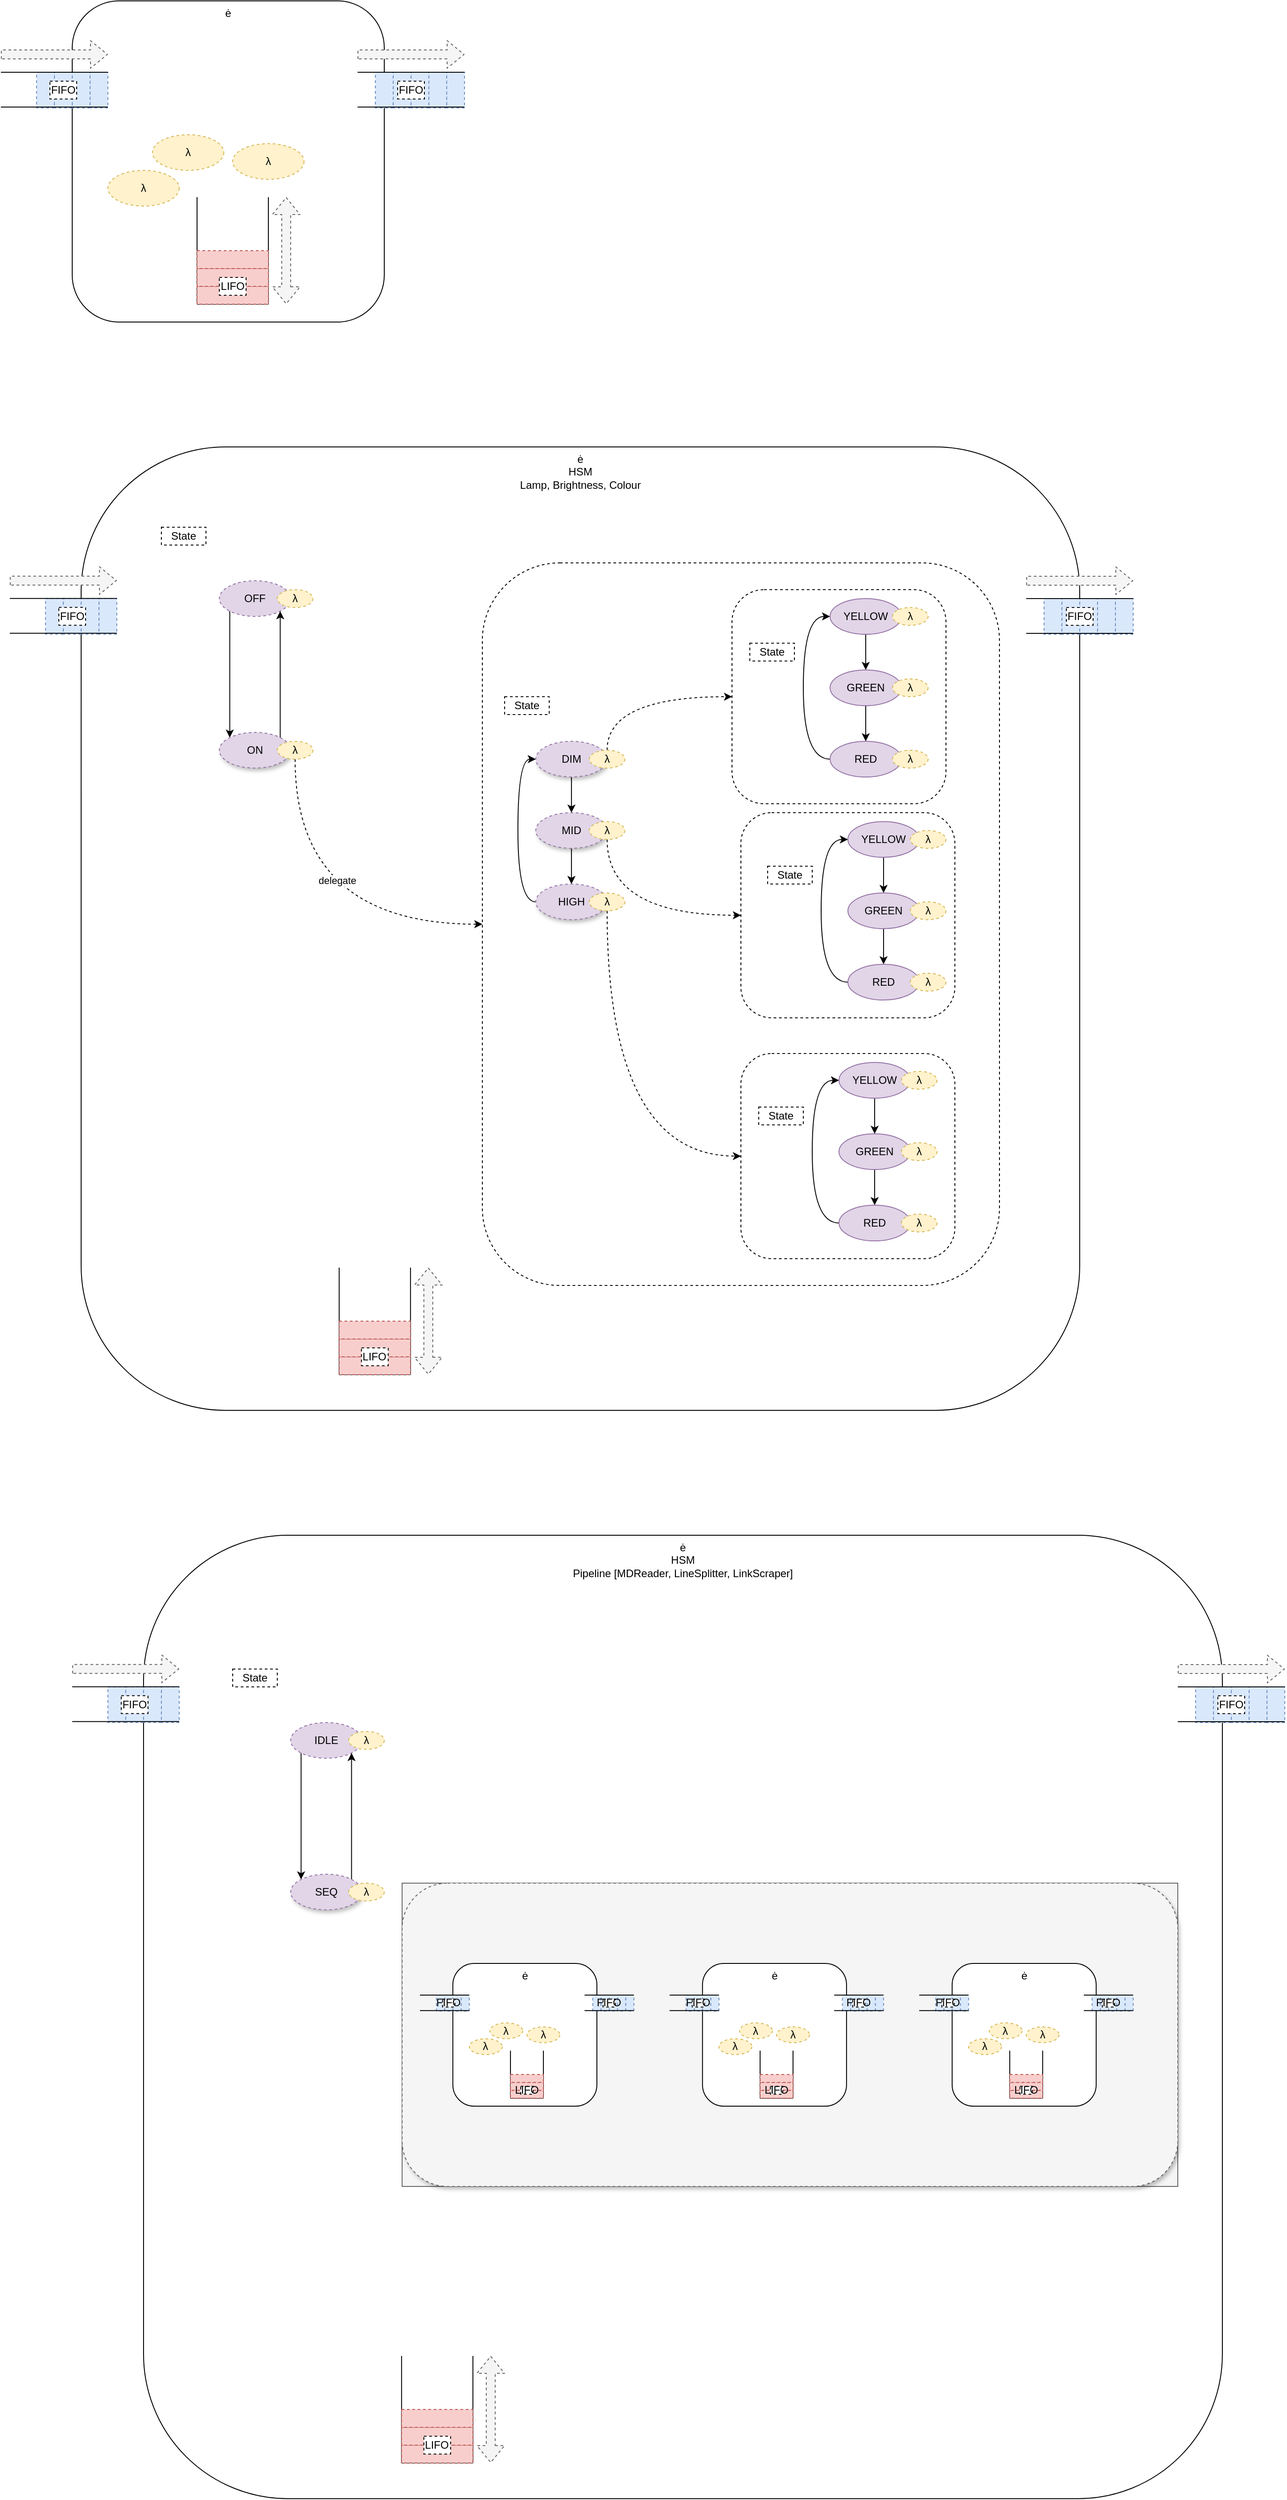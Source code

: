 <mxfile version="14.6.13" type="device"><diagram id="nnSzerOGTYEXM8o2mFA9" name="Page-1"><mxGraphModel dx="1411" dy="913" grid="1" gridSize="10" guides="1" tooltips="1" connect="1" arrows="1" fold="1" page="1" pageScale="1" pageWidth="1100" pageHeight="850" math="0" shadow="0"><root><mxCell id="0"/><mxCell id="1" parent="0"/><mxCell id="AVG4GDtTi03bgwvihhov-47" value="ė&lt;br&gt;HSM&lt;br&gt;Lamp, Brightness, Colour" style="rounded=1;whiteSpace=wrap;html=1;verticalAlign=top;" vertex="1" parent="1"><mxGeometry x="370" y="940" width="1120" height="1080" as="geometry"/></mxCell><mxCell id="AVG4GDtTi03bgwvihhov-80" value="" style="rounded=1;whiteSpace=wrap;html=1;dashed=1;" vertex="1" parent="1"><mxGeometry x="820" y="1070" width="580" height="810" as="geometry"/></mxCell><mxCell id="AVG4GDtTi03bgwvihhov-4" value="ė" style="rounded=1;whiteSpace=wrap;html=1;verticalAlign=top;" vertex="1" parent="1"><mxGeometry x="360" y="440" width="350" height="360" as="geometry"/></mxCell><mxCell id="AVG4GDtTi03bgwvihhov-8" value="" style="endArrow=none;html=1;" edge="1" parent="1"><mxGeometry width="50" height="50" relative="1" as="geometry"><mxPoint x="500" y="780" as="sourcePoint"/><mxPoint x="580" y="780" as="targetPoint"/></mxGeometry></mxCell><mxCell id="AVG4GDtTi03bgwvihhov-9" value="" style="endArrow=none;html=1;" edge="1" parent="1"><mxGeometry width="50" height="50" relative="1" as="geometry"><mxPoint x="500" y="780" as="sourcePoint"/><mxPoint x="500" y="660" as="targetPoint"/></mxGeometry></mxCell><mxCell id="AVG4GDtTi03bgwvihhov-10" value="" style="endArrow=none;html=1;" edge="1" parent="1"><mxGeometry width="50" height="50" relative="1" as="geometry"><mxPoint x="580" y="780" as="sourcePoint"/><mxPoint x="580" y="660" as="targetPoint"/></mxGeometry></mxCell><mxCell id="AVG4GDtTi03bgwvihhov-14" value="" style="shape=flexArrow;endArrow=classic;startArrow=classic;html=1;fillColor=#f5f5f5;strokeColor=#666666;dashed=1;" edge="1" parent="1"><mxGeometry width="100" height="100" relative="1" as="geometry"><mxPoint x="600" y="780" as="sourcePoint"/><mxPoint x="600" y="660" as="targetPoint"/></mxGeometry></mxCell><mxCell id="AVG4GDtTi03bgwvihhov-16" value="" style="shape=flexArrow;endArrow=classic;html=1;fillColor=#f5f5f5;strokeColor=#666666;dashed=1;" edge="1" parent="1"><mxGeometry width="50" height="50" relative="1" as="geometry"><mxPoint x="280" y="500" as="sourcePoint"/><mxPoint x="400" y="500" as="targetPoint"/></mxGeometry></mxCell><mxCell id="AVG4GDtTi03bgwvihhov-17" value="" style="shape=flexArrow;endArrow=classic;html=1;fillColor=#f5f5f5;strokeColor=#666666;dashed=1;" edge="1" parent="1"><mxGeometry width="50" height="50" relative="1" as="geometry"><mxPoint x="680" y="500" as="sourcePoint"/><mxPoint x="800" y="500" as="targetPoint"/></mxGeometry></mxCell><mxCell id="AVG4GDtTi03bgwvihhov-18" value="" style="rounded=0;whiteSpace=wrap;html=1;fillColor=#f8cecc;strokeColor=#b85450;dashed=1;" vertex="1" parent="1"><mxGeometry x="500" y="760" width="80" height="20" as="geometry"/></mxCell><mxCell id="AVG4GDtTi03bgwvihhov-19" value="" style="rounded=0;whiteSpace=wrap;html=1;fillColor=#f8cecc;strokeColor=#b85450;dashed=1;" vertex="1" parent="1"><mxGeometry x="500" y="740" width="80" height="20" as="geometry"/></mxCell><mxCell id="AVG4GDtTi03bgwvihhov-20" value="" style="rounded=0;whiteSpace=wrap;html=1;fillColor=#f8cecc;strokeColor=#b85450;dashed=1;" vertex="1" parent="1"><mxGeometry x="500" y="720" width="80" height="20" as="geometry"/></mxCell><mxCell id="AVG4GDtTi03bgwvihhov-23" value="" style="rounded=0;whiteSpace=wrap;html=1;dashed=1;fillColor=#dae8fc;strokeColor=#6c8ebf;" vertex="1" parent="1"><mxGeometry x="380" y="520" width="20" height="40" as="geometry"/></mxCell><mxCell id="AVG4GDtTi03bgwvihhov-24" value="" style="rounded=0;whiteSpace=wrap;html=1;dashed=1;fillColor=#dae8fc;strokeColor=#6c8ebf;" vertex="1" parent="1"><mxGeometry x="360" y="520" width="20" height="40" as="geometry"/></mxCell><mxCell id="AVG4GDtTi03bgwvihhov-25" value="" style="rounded=0;whiteSpace=wrap;html=1;dashed=1;fillColor=#dae8fc;strokeColor=#6c8ebf;" vertex="1" parent="1"><mxGeometry x="340" y="520" width="20" height="40" as="geometry"/></mxCell><mxCell id="AVG4GDtTi03bgwvihhov-26" value="" style="rounded=0;whiteSpace=wrap;html=1;dashed=1;fillColor=#dae8fc;strokeColor=#6c8ebf;" vertex="1" parent="1"><mxGeometry x="320" y="520" width="20" height="40" as="geometry"/></mxCell><mxCell id="AVG4GDtTi03bgwvihhov-27" value="" style="rounded=0;whiteSpace=wrap;html=1;dashed=1;fillColor=#dae8fc;strokeColor=#6c8ebf;" vertex="1" parent="1"><mxGeometry x="780" y="520" width="20" height="40" as="geometry"/></mxCell><mxCell id="AVG4GDtTi03bgwvihhov-28" value="" style="rounded=0;whiteSpace=wrap;html=1;dashed=1;fillColor=#dae8fc;strokeColor=#6c8ebf;" vertex="1" parent="1"><mxGeometry x="760" y="520" width="20" height="40" as="geometry"/></mxCell><mxCell id="AVG4GDtTi03bgwvihhov-29" value="" style="rounded=0;whiteSpace=wrap;html=1;dashed=1;fillColor=#dae8fc;strokeColor=#6c8ebf;" vertex="1" parent="1"><mxGeometry x="740" y="520" width="20" height="40" as="geometry"/></mxCell><mxCell id="AVG4GDtTi03bgwvihhov-30" value="" style="rounded=0;whiteSpace=wrap;html=1;dashed=1;fillColor=#dae8fc;strokeColor=#6c8ebf;" vertex="1" parent="1"><mxGeometry x="720" y="520" width="20" height="40" as="geometry"/></mxCell><mxCell id="AVG4GDtTi03bgwvihhov-31" value="" style="rounded=0;whiteSpace=wrap;html=1;dashed=1;fillColor=#dae8fc;strokeColor=#6c8ebf;" vertex="1" parent="1"><mxGeometry x="700" y="520" width="20" height="40" as="geometry"/></mxCell><mxCell id="AVG4GDtTi03bgwvihhov-22" value="FIFO" style="rounded=0;whiteSpace=wrap;html=1;dashed=1;" vertex="1" parent="1"><mxGeometry x="335" y="530" width="30" height="20" as="geometry"/></mxCell><mxCell id="AVG4GDtTi03bgwvihhov-32" value="FIFO" style="rounded=0;whiteSpace=wrap;html=1;dashed=1;" vertex="1" parent="1"><mxGeometry x="725" y="530" width="30" height="20" as="geometry"/></mxCell><mxCell id="AVG4GDtTi03bgwvihhov-34" value="LIFO" style="rounded=0;whiteSpace=wrap;html=1;dashed=1;" vertex="1" parent="1"><mxGeometry x="525" y="750" width="30" height="20" as="geometry"/></mxCell><mxCell id="AVG4GDtTi03bgwvihhov-35" value="λ" style="ellipse;whiteSpace=wrap;html=1;dashed=1;fillColor=#fff2cc;strokeColor=#d6b656;" vertex="1" parent="1"><mxGeometry x="540" y="600" width="80" height="40" as="geometry"/></mxCell><mxCell id="AVG4GDtTi03bgwvihhov-36" value="λ" style="ellipse;whiteSpace=wrap;html=1;dashed=1;fillColor=#fff2cc;strokeColor=#d6b656;" vertex="1" parent="1"><mxGeometry x="450" y="590" width="80" height="40" as="geometry"/></mxCell><mxCell id="AVG4GDtTi03bgwvihhov-37" value="λ" style="ellipse;whiteSpace=wrap;html=1;dashed=1;fillColor=#fff2cc;strokeColor=#d6b656;" vertex="1" parent="1"><mxGeometry x="400" y="630" width="80" height="40" as="geometry"/></mxCell><mxCell id="AVG4GDtTi03bgwvihhov-38" value="" style="endArrow=none;html=1;" edge="1" parent="1"><mxGeometry width="50" height="50" relative="1" as="geometry"><mxPoint x="280" y="559" as="sourcePoint"/><mxPoint x="400" y="559" as="targetPoint"/></mxGeometry></mxCell><mxCell id="AVG4GDtTi03bgwvihhov-39" value="" style="endArrow=none;html=1;" edge="1" parent="1"><mxGeometry width="50" height="50" relative="1" as="geometry"><mxPoint x="280" y="520" as="sourcePoint"/><mxPoint x="400" y="520" as="targetPoint"/></mxGeometry></mxCell><mxCell id="AVG4GDtTi03bgwvihhov-45" value="" style="endArrow=none;html=1;" edge="1" parent="1"><mxGeometry width="50" height="50" relative="1" as="geometry"><mxPoint x="680" y="559" as="sourcePoint"/><mxPoint x="800" y="559" as="targetPoint"/></mxGeometry></mxCell><mxCell id="AVG4GDtTi03bgwvihhov-46" value="" style="endArrow=none;html=1;" edge="1" parent="1"><mxGeometry width="50" height="50" relative="1" as="geometry"><mxPoint x="680" y="520" as="sourcePoint"/><mxPoint x="800" y="520" as="targetPoint"/></mxGeometry></mxCell><mxCell id="AVG4GDtTi03bgwvihhov-48" value="" style="endArrow=none;html=1;" edge="1" parent="1"><mxGeometry width="50" height="50" relative="1" as="geometry"><mxPoint x="659.41" y="1980" as="sourcePoint"/><mxPoint x="739.41" y="1980" as="targetPoint"/></mxGeometry></mxCell><mxCell id="AVG4GDtTi03bgwvihhov-49" value="" style="endArrow=none;html=1;" edge="1" parent="1"><mxGeometry width="50" height="50" relative="1" as="geometry"><mxPoint x="659.41" y="1980" as="sourcePoint"/><mxPoint x="659.41" y="1860" as="targetPoint"/></mxGeometry></mxCell><mxCell id="AVG4GDtTi03bgwvihhov-50" value="" style="endArrow=none;html=1;" edge="1" parent="1"><mxGeometry width="50" height="50" relative="1" as="geometry"><mxPoint x="739.41" y="1980" as="sourcePoint"/><mxPoint x="739.41" y="1860" as="targetPoint"/></mxGeometry></mxCell><mxCell id="AVG4GDtTi03bgwvihhov-51" value="" style="shape=flexArrow;endArrow=classic;startArrow=classic;html=1;fillColor=#f5f5f5;strokeColor=#666666;dashed=1;" edge="1" parent="1"><mxGeometry width="100" height="100" relative="1" as="geometry"><mxPoint x="759.41" y="1980" as="sourcePoint"/><mxPoint x="759.41" y="1860" as="targetPoint"/></mxGeometry></mxCell><mxCell id="AVG4GDtTi03bgwvihhov-52" value="" style="shape=flexArrow;endArrow=classic;html=1;fillColor=#f5f5f5;strokeColor=#666666;dashed=1;" edge="1" parent="1"><mxGeometry width="50" height="50" relative="1" as="geometry"><mxPoint x="290" y="1089.82" as="sourcePoint"/><mxPoint x="410" y="1089.82" as="targetPoint"/></mxGeometry></mxCell><mxCell id="AVG4GDtTi03bgwvihhov-53" value="" style="shape=flexArrow;endArrow=classic;html=1;fillColor=#f5f5f5;strokeColor=#666666;dashed=1;" edge="1" parent="1"><mxGeometry width="50" height="50" relative="1" as="geometry"><mxPoint x="1430" y="1090" as="sourcePoint"/><mxPoint x="1550" y="1090" as="targetPoint"/></mxGeometry></mxCell><mxCell id="AVG4GDtTi03bgwvihhov-54" value="" style="rounded=0;whiteSpace=wrap;html=1;fillColor=#f8cecc;strokeColor=#b85450;dashed=1;" vertex="1" parent="1"><mxGeometry x="659.41" y="1960" width="80" height="20" as="geometry"/></mxCell><mxCell id="AVG4GDtTi03bgwvihhov-55" value="" style="rounded=0;whiteSpace=wrap;html=1;fillColor=#f8cecc;strokeColor=#b85450;dashed=1;" vertex="1" parent="1"><mxGeometry x="659.41" y="1940" width="80" height="20" as="geometry"/></mxCell><mxCell id="AVG4GDtTi03bgwvihhov-56" value="" style="rounded=0;whiteSpace=wrap;html=1;fillColor=#f8cecc;strokeColor=#b85450;dashed=1;" vertex="1" parent="1"><mxGeometry x="659.41" y="1920" width="80" height="20" as="geometry"/></mxCell><mxCell id="AVG4GDtTi03bgwvihhov-57" value="" style="rounded=0;whiteSpace=wrap;html=1;dashed=1;fillColor=#dae8fc;strokeColor=#6c8ebf;" vertex="1" parent="1"><mxGeometry x="390" y="1109.82" width="20" height="40" as="geometry"/></mxCell><mxCell id="AVG4GDtTi03bgwvihhov-58" value="" style="rounded=0;whiteSpace=wrap;html=1;dashed=1;fillColor=#dae8fc;strokeColor=#6c8ebf;" vertex="1" parent="1"><mxGeometry x="370" y="1109.82" width="20" height="40" as="geometry"/></mxCell><mxCell id="AVG4GDtTi03bgwvihhov-59" value="" style="rounded=0;whiteSpace=wrap;html=1;dashed=1;fillColor=#dae8fc;strokeColor=#6c8ebf;" vertex="1" parent="1"><mxGeometry x="350" y="1109.82" width="20" height="40" as="geometry"/></mxCell><mxCell id="AVG4GDtTi03bgwvihhov-60" value="" style="rounded=0;whiteSpace=wrap;html=1;dashed=1;fillColor=#dae8fc;strokeColor=#6c8ebf;" vertex="1" parent="1"><mxGeometry x="330" y="1109.82" width="20" height="40" as="geometry"/></mxCell><mxCell id="AVG4GDtTi03bgwvihhov-61" value="" style="rounded=0;whiteSpace=wrap;html=1;dashed=1;fillColor=#dae8fc;strokeColor=#6c8ebf;" vertex="1" parent="1"><mxGeometry x="1530" y="1110" width="20" height="40" as="geometry"/></mxCell><mxCell id="AVG4GDtTi03bgwvihhov-62" value="" style="rounded=0;whiteSpace=wrap;html=1;dashed=1;fillColor=#dae8fc;strokeColor=#6c8ebf;" vertex="1" parent="1"><mxGeometry x="1510" y="1110" width="20" height="40" as="geometry"/></mxCell><mxCell id="AVG4GDtTi03bgwvihhov-63" value="" style="rounded=0;whiteSpace=wrap;html=1;dashed=1;fillColor=#dae8fc;strokeColor=#6c8ebf;" vertex="1" parent="1"><mxGeometry x="1490" y="1110" width="20" height="40" as="geometry"/></mxCell><mxCell id="AVG4GDtTi03bgwvihhov-64" value="" style="rounded=0;whiteSpace=wrap;html=1;dashed=1;fillColor=#dae8fc;strokeColor=#6c8ebf;" vertex="1" parent="1"><mxGeometry x="1470" y="1110" width="20" height="40" as="geometry"/></mxCell><mxCell id="AVG4GDtTi03bgwvihhov-65" value="" style="rounded=0;whiteSpace=wrap;html=1;dashed=1;fillColor=#dae8fc;strokeColor=#6c8ebf;" vertex="1" parent="1"><mxGeometry x="1450" y="1110" width="20" height="40" as="geometry"/></mxCell><mxCell id="AVG4GDtTi03bgwvihhov-66" value="FIFO" style="rounded=0;whiteSpace=wrap;html=1;dashed=1;" vertex="1" parent="1"><mxGeometry x="345" y="1119.82" width="30" height="20" as="geometry"/></mxCell><mxCell id="AVG4GDtTi03bgwvihhov-67" value="FIFO" style="rounded=0;whiteSpace=wrap;html=1;dashed=1;" vertex="1" parent="1"><mxGeometry x="1475" y="1120" width="30" height="20" as="geometry"/></mxCell><mxCell id="AVG4GDtTi03bgwvihhov-68" value="LIFO" style="rounded=0;whiteSpace=wrap;html=1;dashed=1;" vertex="1" parent="1"><mxGeometry x="684.41" y="1950" width="30" height="20" as="geometry"/></mxCell><mxCell id="AVG4GDtTi03bgwvihhov-128" style="edgeStyle=orthogonalEdgeStyle;curved=1;orthogonalLoop=1;jettySize=auto;html=1;exitX=0;exitY=1;exitDx=0;exitDy=0;entryX=0;entryY=0;entryDx=0;entryDy=0;" edge="1" parent="1" source="AVG4GDtTi03bgwvihhov-70" target="AVG4GDtTi03bgwvihhov-125"><mxGeometry relative="1" as="geometry"/></mxCell><mxCell id="AVG4GDtTi03bgwvihhov-70" value="OFF" style="ellipse;whiteSpace=wrap;html=1;dashed=1;fillColor=#e1d5e7;strokeColor=#9673a6;" vertex="1" parent="1"><mxGeometry x="525" y="1090" width="80" height="40" as="geometry"/></mxCell><mxCell id="AVG4GDtTi03bgwvihhov-72" value="" style="endArrow=none;html=1;" edge="1" parent="1"><mxGeometry width="50" height="50" relative="1" as="geometry"><mxPoint x="290" y="1148.82" as="sourcePoint"/><mxPoint x="410" y="1148.82" as="targetPoint"/></mxGeometry></mxCell><mxCell id="AVG4GDtTi03bgwvihhov-73" value="" style="endArrow=none;html=1;" edge="1" parent="1"><mxGeometry width="50" height="50" relative="1" as="geometry"><mxPoint x="290" y="1109.82" as="sourcePoint"/><mxPoint x="410" y="1109.82" as="targetPoint"/></mxGeometry></mxCell><mxCell id="AVG4GDtTi03bgwvihhov-74" value="" style="endArrow=none;html=1;" edge="1" parent="1"><mxGeometry width="50" height="50" relative="1" as="geometry"><mxPoint x="1430" y="1149" as="sourcePoint"/><mxPoint x="1550" y="1149" as="targetPoint"/></mxGeometry></mxCell><mxCell id="AVG4GDtTi03bgwvihhov-75" value="" style="endArrow=none;html=1;" edge="1" parent="1"><mxGeometry width="50" height="50" relative="1" as="geometry"><mxPoint x="1430" y="1110" as="sourcePoint"/><mxPoint x="1550" y="1110" as="targetPoint"/></mxGeometry></mxCell><mxCell id="AVG4GDtTi03bgwvihhov-119" style="edgeStyle=orthogonalEdgeStyle;curved=1;orthogonalLoop=1;jettySize=auto;html=1;exitX=0.5;exitY=1;exitDx=0;exitDy=0;entryX=0.5;entryY=0;entryDx=0;entryDy=0;" edge="1" parent="1" source="AVG4GDtTi03bgwvihhov-76" target="AVG4GDtTi03bgwvihhov-77"><mxGeometry relative="1" as="geometry"/></mxCell><mxCell id="AVG4GDtTi03bgwvihhov-76" value="DIM" style="ellipse;whiteSpace=wrap;html=1;dashed=1;fillColor=#e1d5e7;strokeColor=#9673a6;shadow=1;" vertex="1" parent="1"><mxGeometry x="879.94" y="1270" width="80" height="40" as="geometry"/></mxCell><mxCell id="AVG4GDtTi03bgwvihhov-120" style="edgeStyle=orthogonalEdgeStyle;curved=1;orthogonalLoop=1;jettySize=auto;html=1;exitX=0.5;exitY=1;exitDx=0;exitDy=0;entryX=0.5;entryY=0;entryDx=0;entryDy=0;" edge="1" parent="1" source="AVG4GDtTi03bgwvihhov-77" target="AVG4GDtTi03bgwvihhov-78"><mxGeometry relative="1" as="geometry"/></mxCell><mxCell id="AVG4GDtTi03bgwvihhov-77" value="MID" style="ellipse;whiteSpace=wrap;html=1;dashed=1;fillColor=#e1d5e7;strokeColor=#9673a6;shadow=1;" vertex="1" parent="1"><mxGeometry x="879.94" y="1350" width="80" height="40" as="geometry"/></mxCell><mxCell id="AVG4GDtTi03bgwvihhov-121" style="edgeStyle=orthogonalEdgeStyle;curved=1;orthogonalLoop=1;jettySize=auto;html=1;exitX=0;exitY=0.5;exitDx=0;exitDy=0;entryX=0;entryY=0.5;entryDx=0;entryDy=0;" edge="1" parent="1" source="AVG4GDtTi03bgwvihhov-78" target="AVG4GDtTi03bgwvihhov-76"><mxGeometry relative="1" as="geometry"/></mxCell><mxCell id="AVG4GDtTi03bgwvihhov-78" value="HIGH" style="ellipse;whiteSpace=wrap;html=1;dashed=1;fillColor=#e1d5e7;strokeColor=#9673a6;shadow=1;" vertex="1" parent="1"><mxGeometry x="879.94" y="1430" width="80" height="40" as="geometry"/></mxCell><mxCell id="AVG4GDtTi03bgwvihhov-81" value="" style="rounded=1;whiteSpace=wrap;html=1;dashed=1;" vertex="1" parent="1"><mxGeometry x="1100" y="1100" width="240" height="240" as="geometry"/></mxCell><mxCell id="AVG4GDtTi03bgwvihhov-93" style="edgeStyle=orthogonalEdgeStyle;rounded=0;orthogonalLoop=1;jettySize=auto;html=1;exitX=0.5;exitY=1;exitDx=0;exitDy=0;" edge="1" parent="1" source="AVG4GDtTi03bgwvihhov-82" target="AVG4GDtTi03bgwvihhov-83"><mxGeometry relative="1" as="geometry"/></mxCell><mxCell id="AVG4GDtTi03bgwvihhov-82" value="YELLOW" style="ellipse;whiteSpace=wrap;html=1;fillColor=#e1d5e7;strokeColor=#9673a6;" vertex="1" parent="1"><mxGeometry x="1210" y="1110" width="80" height="40" as="geometry"/></mxCell><mxCell id="AVG4GDtTi03bgwvihhov-94" style="edgeStyle=orthogonalEdgeStyle;rounded=0;orthogonalLoop=1;jettySize=auto;html=1;exitX=0.5;exitY=1;exitDx=0;exitDy=0;entryX=0.5;entryY=0;entryDx=0;entryDy=0;" edge="1" parent="1" source="AVG4GDtTi03bgwvihhov-83" target="AVG4GDtTi03bgwvihhov-84"><mxGeometry relative="1" as="geometry"/></mxCell><mxCell id="AVG4GDtTi03bgwvihhov-83" value="GREEN" style="ellipse;whiteSpace=wrap;html=1;fillColor=#e1d5e7;strokeColor=#9673a6;" vertex="1" parent="1"><mxGeometry x="1210" y="1190" width="80" height="40" as="geometry"/></mxCell><mxCell id="AVG4GDtTi03bgwvihhov-95" style="edgeStyle=orthogonalEdgeStyle;orthogonalLoop=1;jettySize=auto;html=1;exitX=0;exitY=0.5;exitDx=0;exitDy=0;entryX=0;entryY=0.5;entryDx=0;entryDy=0;curved=1;" edge="1" parent="1" source="AVG4GDtTi03bgwvihhov-84" target="AVG4GDtTi03bgwvihhov-82"><mxGeometry relative="1" as="geometry"><Array as="points"><mxPoint x="1180" y="1290"/><mxPoint x="1180" y="1130"/></Array></mxGeometry></mxCell><mxCell id="AVG4GDtTi03bgwvihhov-84" value="RED" style="ellipse;whiteSpace=wrap;html=1;fillColor=#e1d5e7;strokeColor=#9673a6;" vertex="1" parent="1"><mxGeometry x="1210" y="1270" width="80" height="40" as="geometry"/></mxCell><mxCell id="AVG4GDtTi03bgwvihhov-85" value="λ" style="ellipse;whiteSpace=wrap;html=1;dashed=1;fillColor=#fff2cc;strokeColor=#d6b656;" vertex="1" parent="1"><mxGeometry x="1280" y="1120" width="40" height="20" as="geometry"/></mxCell><mxCell id="AVG4GDtTi03bgwvihhov-86" value="λ" style="ellipse;whiteSpace=wrap;html=1;dashed=1;fillColor=#fff2cc;strokeColor=#d6b656;" vertex="1" parent="1"><mxGeometry x="1280" y="1200" width="40" height="20" as="geometry"/></mxCell><mxCell id="AVG4GDtTi03bgwvihhov-87" value="λ" style="ellipse;whiteSpace=wrap;html=1;dashed=1;fillColor=#fff2cc;strokeColor=#d6b656;" vertex="1" parent="1"><mxGeometry x="1280" y="1280" width="40" height="20" as="geometry"/></mxCell><mxCell id="AVG4GDtTi03bgwvihhov-164" style="edgeStyle=orthogonalEdgeStyle;curved=1;orthogonalLoop=1;jettySize=auto;html=1;exitX=0.5;exitY=0;exitDx=0;exitDy=0;entryX=0;entryY=0.5;entryDx=0;entryDy=0;dashed=1;" edge="1" parent="1" source="AVG4GDtTi03bgwvihhov-88" target="AVG4GDtTi03bgwvihhov-81"><mxGeometry relative="1" as="geometry"/></mxCell><mxCell id="AVG4GDtTi03bgwvihhov-88" value="λ" style="ellipse;whiteSpace=wrap;html=1;dashed=1;fillColor=#fff2cc;strokeColor=#d6b656;" vertex="1" parent="1"><mxGeometry x="939.94" y="1280" width="40" height="20" as="geometry"/></mxCell><mxCell id="AVG4GDtTi03bgwvihhov-165" style="edgeStyle=orthogonalEdgeStyle;curved=1;orthogonalLoop=1;jettySize=auto;html=1;exitX=0.5;exitY=1;exitDx=0;exitDy=0;entryX=0;entryY=0.5;entryDx=0;entryDy=0;dashed=1;" edge="1" parent="1" source="AVG4GDtTi03bgwvihhov-89" target="AVG4GDtTi03bgwvihhov-96"><mxGeometry relative="1" as="geometry"/></mxCell><mxCell id="AVG4GDtTi03bgwvihhov-89" value="λ" style="ellipse;whiteSpace=wrap;html=1;dashed=1;fillColor=#fff2cc;strokeColor=#d6b656;" vertex="1" parent="1"><mxGeometry x="939.94" y="1360" width="40" height="20" as="geometry"/></mxCell><mxCell id="AVG4GDtTi03bgwvihhov-166" style="edgeStyle=orthogonalEdgeStyle;curved=1;orthogonalLoop=1;jettySize=auto;html=1;exitX=0.5;exitY=1;exitDx=0;exitDy=0;entryX=0;entryY=0.5;entryDx=0;entryDy=0;dashed=1;" edge="1" parent="1" source="AVG4GDtTi03bgwvihhov-90" target="AVG4GDtTi03bgwvihhov-107"><mxGeometry relative="1" as="geometry"/></mxCell><mxCell id="AVG4GDtTi03bgwvihhov-90" value="λ" style="ellipse;whiteSpace=wrap;html=1;dashed=1;fillColor=#fff2cc;strokeColor=#d6b656;" vertex="1" parent="1"><mxGeometry x="939.94" y="1440" width="40" height="20" as="geometry"/></mxCell><mxCell id="AVG4GDtTi03bgwvihhov-69" value="λ" style="ellipse;whiteSpace=wrap;html=1;dashed=1;fillColor=#fff2cc;strokeColor=#d6b656;" vertex="1" parent="1"><mxGeometry x="590" y="1100" width="40" height="20" as="geometry"/></mxCell><mxCell id="AVG4GDtTi03bgwvihhov-91" value="State" style="rounded=0;whiteSpace=wrap;html=1;dashed=1;" vertex="1" parent="1"><mxGeometry x="845" y="1220" width="50" height="20" as="geometry"/></mxCell><mxCell id="AVG4GDtTi03bgwvihhov-96" value="" style="rounded=1;whiteSpace=wrap;html=1;dashed=1;" vertex="1" parent="1"><mxGeometry x="1110" y="1350" width="240" height="230" as="geometry"/></mxCell><mxCell id="AVG4GDtTi03bgwvihhov-97" style="edgeStyle=orthogonalEdgeStyle;rounded=0;orthogonalLoop=1;jettySize=auto;html=1;exitX=0.5;exitY=1;exitDx=0;exitDy=0;" edge="1" parent="1" source="AVG4GDtTi03bgwvihhov-98" target="AVG4GDtTi03bgwvihhov-100"><mxGeometry relative="1" as="geometry"/></mxCell><mxCell id="AVG4GDtTi03bgwvihhov-98" value="YELLOW" style="ellipse;whiteSpace=wrap;html=1;fillColor=#e1d5e7;strokeColor=#9673a6;" vertex="1" parent="1"><mxGeometry x="1230" y="1360" width="80" height="40" as="geometry"/></mxCell><mxCell id="AVG4GDtTi03bgwvihhov-99" style="edgeStyle=orthogonalEdgeStyle;rounded=0;orthogonalLoop=1;jettySize=auto;html=1;exitX=0.5;exitY=1;exitDx=0;exitDy=0;entryX=0.5;entryY=0;entryDx=0;entryDy=0;" edge="1" parent="1" source="AVG4GDtTi03bgwvihhov-100" target="AVG4GDtTi03bgwvihhov-102"><mxGeometry relative="1" as="geometry"/></mxCell><mxCell id="AVG4GDtTi03bgwvihhov-100" value="GREEN" style="ellipse;whiteSpace=wrap;html=1;fillColor=#e1d5e7;strokeColor=#9673a6;" vertex="1" parent="1"><mxGeometry x="1230" y="1440" width="80" height="40" as="geometry"/></mxCell><mxCell id="AVG4GDtTi03bgwvihhov-101" style="edgeStyle=orthogonalEdgeStyle;orthogonalLoop=1;jettySize=auto;html=1;exitX=0;exitY=0.5;exitDx=0;exitDy=0;entryX=0;entryY=0.5;entryDx=0;entryDy=0;curved=1;" edge="1" parent="1" source="AVG4GDtTi03bgwvihhov-102" target="AVG4GDtTi03bgwvihhov-98"><mxGeometry relative="1" as="geometry"><Array as="points"><mxPoint x="1200" y="1540"/><mxPoint x="1200" y="1380"/></Array></mxGeometry></mxCell><mxCell id="AVG4GDtTi03bgwvihhov-102" value="RED" style="ellipse;whiteSpace=wrap;html=1;fillColor=#e1d5e7;strokeColor=#9673a6;" vertex="1" parent="1"><mxGeometry x="1230" y="1520" width="80" height="40" as="geometry"/></mxCell><mxCell id="AVG4GDtTi03bgwvihhov-103" value="λ" style="ellipse;whiteSpace=wrap;html=1;dashed=1;fillColor=#fff2cc;strokeColor=#d6b656;" vertex="1" parent="1"><mxGeometry x="1300" y="1370" width="40" height="20" as="geometry"/></mxCell><mxCell id="AVG4GDtTi03bgwvihhov-104" value="λ" style="ellipse;whiteSpace=wrap;html=1;dashed=1;fillColor=#fff2cc;strokeColor=#d6b656;" vertex="1" parent="1"><mxGeometry x="1300" y="1450" width="40" height="20" as="geometry"/></mxCell><mxCell id="AVG4GDtTi03bgwvihhov-105" value="λ" style="ellipse;whiteSpace=wrap;html=1;dashed=1;fillColor=#fff2cc;strokeColor=#d6b656;" vertex="1" parent="1"><mxGeometry x="1300" y="1530" width="40" height="20" as="geometry"/></mxCell><mxCell id="AVG4GDtTi03bgwvihhov-106" value="State" style="rounded=0;whiteSpace=wrap;html=1;dashed=1;" vertex="1" parent="1"><mxGeometry x="1140" y="1410" width="50" height="20" as="geometry"/></mxCell><mxCell id="AVG4GDtTi03bgwvihhov-107" value="" style="rounded=1;whiteSpace=wrap;html=1;dashed=1;" vertex="1" parent="1"><mxGeometry x="1110" y="1620" width="240" height="230" as="geometry"/></mxCell><mxCell id="AVG4GDtTi03bgwvihhov-108" style="edgeStyle=orthogonalEdgeStyle;rounded=0;orthogonalLoop=1;jettySize=auto;html=1;exitX=0.5;exitY=1;exitDx=0;exitDy=0;" edge="1" parent="1" source="AVG4GDtTi03bgwvihhov-109" target="AVG4GDtTi03bgwvihhov-111"><mxGeometry relative="1" as="geometry"/></mxCell><mxCell id="AVG4GDtTi03bgwvihhov-109" value="YELLOW" style="ellipse;whiteSpace=wrap;html=1;fillColor=#e1d5e7;strokeColor=#9673a6;" vertex="1" parent="1"><mxGeometry x="1220" y="1630" width="80" height="40" as="geometry"/></mxCell><mxCell id="AVG4GDtTi03bgwvihhov-110" style="edgeStyle=orthogonalEdgeStyle;rounded=0;orthogonalLoop=1;jettySize=auto;html=1;exitX=0.5;exitY=1;exitDx=0;exitDy=0;entryX=0.5;entryY=0;entryDx=0;entryDy=0;" edge="1" parent="1" source="AVG4GDtTi03bgwvihhov-111" target="AVG4GDtTi03bgwvihhov-113"><mxGeometry relative="1" as="geometry"/></mxCell><mxCell id="AVG4GDtTi03bgwvihhov-111" value="GREEN" style="ellipse;whiteSpace=wrap;html=1;fillColor=#e1d5e7;strokeColor=#9673a6;" vertex="1" parent="1"><mxGeometry x="1220" y="1710" width="80" height="40" as="geometry"/></mxCell><mxCell id="AVG4GDtTi03bgwvihhov-112" style="edgeStyle=orthogonalEdgeStyle;orthogonalLoop=1;jettySize=auto;html=1;exitX=0;exitY=0.5;exitDx=0;exitDy=0;entryX=0;entryY=0.5;entryDx=0;entryDy=0;curved=1;" edge="1" parent="1" source="AVG4GDtTi03bgwvihhov-113" target="AVG4GDtTi03bgwvihhov-109"><mxGeometry relative="1" as="geometry"><Array as="points"><mxPoint x="1190" y="1810"/><mxPoint x="1190" y="1650"/></Array></mxGeometry></mxCell><mxCell id="AVG4GDtTi03bgwvihhov-113" value="RED" style="ellipse;whiteSpace=wrap;html=1;fillColor=#e1d5e7;strokeColor=#9673a6;" vertex="1" parent="1"><mxGeometry x="1220" y="1790" width="80" height="40" as="geometry"/></mxCell><mxCell id="AVG4GDtTi03bgwvihhov-114" value="λ" style="ellipse;whiteSpace=wrap;html=1;dashed=1;fillColor=#fff2cc;strokeColor=#d6b656;" vertex="1" parent="1"><mxGeometry x="1290" y="1640" width="40" height="20" as="geometry"/></mxCell><mxCell id="AVG4GDtTi03bgwvihhov-115" value="λ" style="ellipse;whiteSpace=wrap;html=1;dashed=1;fillColor=#fff2cc;strokeColor=#d6b656;" vertex="1" parent="1"><mxGeometry x="1290" y="1720" width="40" height="20" as="geometry"/></mxCell><mxCell id="AVG4GDtTi03bgwvihhov-116" value="λ" style="ellipse;whiteSpace=wrap;html=1;dashed=1;fillColor=#fff2cc;strokeColor=#d6b656;" vertex="1" parent="1"><mxGeometry x="1290" y="1800" width="40" height="20" as="geometry"/></mxCell><mxCell id="AVG4GDtTi03bgwvihhov-117" value="State" style="rounded=0;whiteSpace=wrap;html=1;dashed=1;" vertex="1" parent="1"><mxGeometry x="1130" y="1680" width="50" height="20" as="geometry"/></mxCell><mxCell id="AVG4GDtTi03bgwvihhov-123" value="State" style="rounded=0;whiteSpace=wrap;html=1;dashed=1;" vertex="1" parent="1"><mxGeometry x="460" y="1030" width="50" height="20" as="geometry"/></mxCell><mxCell id="AVG4GDtTi03bgwvihhov-129" style="edgeStyle=orthogonalEdgeStyle;curved=1;orthogonalLoop=1;jettySize=auto;html=1;exitX=1;exitY=0;exitDx=0;exitDy=0;entryX=1;entryY=1;entryDx=0;entryDy=0;" edge="1" parent="1" source="AVG4GDtTi03bgwvihhov-125" target="AVG4GDtTi03bgwvihhov-70"><mxGeometry relative="1" as="geometry"/></mxCell><mxCell id="AVG4GDtTi03bgwvihhov-125" value="ON" style="ellipse;whiteSpace=wrap;html=1;dashed=1;fillColor=#e1d5e7;strokeColor=#9673a6;shadow=1;" vertex="1" parent="1"><mxGeometry x="525" y="1260" width="80" height="40" as="geometry"/></mxCell><mxCell id="AVG4GDtTi03bgwvihhov-162" style="edgeStyle=orthogonalEdgeStyle;curved=1;orthogonalLoop=1;jettySize=auto;html=1;exitX=0.5;exitY=1;exitDx=0;exitDy=0;dashed=1;" edge="1" parent="1" source="AVG4GDtTi03bgwvihhov-126" target="AVG4GDtTi03bgwvihhov-80"><mxGeometry relative="1" as="geometry"/></mxCell><mxCell id="AVG4GDtTi03bgwvihhov-163" value="delegate" style="edgeLabel;html=1;align=center;verticalAlign=middle;resizable=0;points=[];" vertex="1" connectable="0" parent="AVG4GDtTi03bgwvihhov-162"><mxGeometry x="-0.318" y="47" relative="1" as="geometry"><mxPoint y="1" as="offset"/></mxGeometry></mxCell><mxCell id="AVG4GDtTi03bgwvihhov-126" value="λ" style="ellipse;whiteSpace=wrap;html=1;dashed=1;fillColor=#fff2cc;strokeColor=#d6b656;" vertex="1" parent="1"><mxGeometry x="590" y="1270" width="40" height="20" as="geometry"/></mxCell><mxCell id="AVG4GDtTi03bgwvihhov-175" value="State" style="rounded=0;whiteSpace=wrap;html=1;dashed=1;" vertex="1" parent="1"><mxGeometry x="1120" y="1160" width="50" height="20" as="geometry"/></mxCell><mxCell id="AVG4GDtTi03bgwvihhov-176" value="ė&lt;br&gt;HSM&lt;br&gt;Pipeline [MDReader, LineSplitter, LinkScraper]" style="rounded=1;whiteSpace=wrap;html=1;verticalAlign=top;" vertex="1" parent="1"><mxGeometry x="440" y="2160" width="1210" height="1080" as="geometry"/></mxCell><mxCell id="AVG4GDtTi03bgwvihhov-178" value="" style="endArrow=none;html=1;" edge="1" parent="1"><mxGeometry width="50" height="50" relative="1" as="geometry"><mxPoint x="729.41" y="3200" as="sourcePoint"/><mxPoint x="809.41" y="3200" as="targetPoint"/></mxGeometry></mxCell><mxCell id="AVG4GDtTi03bgwvihhov-179" value="" style="endArrow=none;html=1;" edge="1" parent="1"><mxGeometry width="50" height="50" relative="1" as="geometry"><mxPoint x="729.41" y="3200" as="sourcePoint"/><mxPoint x="729.41" y="3080" as="targetPoint"/></mxGeometry></mxCell><mxCell id="AVG4GDtTi03bgwvihhov-180" value="" style="endArrow=none;html=1;" edge="1" parent="1"><mxGeometry width="50" height="50" relative="1" as="geometry"><mxPoint x="809.41" y="3200" as="sourcePoint"/><mxPoint x="809.41" y="3080" as="targetPoint"/></mxGeometry></mxCell><mxCell id="AVG4GDtTi03bgwvihhov-181" value="" style="shape=flexArrow;endArrow=classic;startArrow=classic;html=1;fillColor=#f5f5f5;strokeColor=#666666;dashed=1;" edge="1" parent="1"><mxGeometry width="100" height="100" relative="1" as="geometry"><mxPoint x="829.41" y="3200" as="sourcePoint"/><mxPoint x="829.41" y="3080" as="targetPoint"/></mxGeometry></mxCell><mxCell id="AVG4GDtTi03bgwvihhov-182" value="" style="shape=flexArrow;endArrow=classic;html=1;fillColor=#f5f5f5;strokeColor=#666666;dashed=1;" edge="1" parent="1"><mxGeometry width="50" height="50" relative="1" as="geometry"><mxPoint x="360" y="2309.82" as="sourcePoint"/><mxPoint x="480" y="2309.82" as="targetPoint"/></mxGeometry></mxCell><mxCell id="AVG4GDtTi03bgwvihhov-184" value="" style="rounded=0;whiteSpace=wrap;html=1;fillColor=#f8cecc;strokeColor=#b85450;dashed=1;" vertex="1" parent="1"><mxGeometry x="729.41" y="3180" width="80" height="20" as="geometry"/></mxCell><mxCell id="AVG4GDtTi03bgwvihhov-185" value="" style="rounded=0;whiteSpace=wrap;html=1;fillColor=#f8cecc;strokeColor=#b85450;dashed=1;" vertex="1" parent="1"><mxGeometry x="729.41" y="3160" width="80" height="20" as="geometry"/></mxCell><mxCell id="AVG4GDtTi03bgwvihhov-186" value="" style="rounded=0;whiteSpace=wrap;html=1;fillColor=#f8cecc;strokeColor=#b85450;dashed=1;" vertex="1" parent="1"><mxGeometry x="729.41" y="3140" width="80" height="20" as="geometry"/></mxCell><mxCell id="AVG4GDtTi03bgwvihhov-187" value="" style="rounded=0;whiteSpace=wrap;html=1;dashed=1;fillColor=#dae8fc;strokeColor=#6c8ebf;" vertex="1" parent="1"><mxGeometry x="460" y="2329.82" width="20" height="40" as="geometry"/></mxCell><mxCell id="AVG4GDtTi03bgwvihhov-188" value="" style="rounded=0;whiteSpace=wrap;html=1;dashed=1;fillColor=#dae8fc;strokeColor=#6c8ebf;" vertex="1" parent="1"><mxGeometry x="440" y="2329.82" width="20" height="40" as="geometry"/></mxCell><mxCell id="AVG4GDtTi03bgwvihhov-189" value="" style="rounded=0;whiteSpace=wrap;html=1;dashed=1;fillColor=#dae8fc;strokeColor=#6c8ebf;" vertex="1" parent="1"><mxGeometry x="420" y="2329.82" width="20" height="40" as="geometry"/></mxCell><mxCell id="AVG4GDtTi03bgwvihhov-190" value="" style="rounded=0;whiteSpace=wrap;html=1;dashed=1;fillColor=#dae8fc;strokeColor=#6c8ebf;" vertex="1" parent="1"><mxGeometry x="400" y="2329.82" width="20" height="40" as="geometry"/></mxCell><mxCell id="AVG4GDtTi03bgwvihhov-196" value="FIFO" style="rounded=0;whiteSpace=wrap;html=1;dashed=1;" vertex="1" parent="1"><mxGeometry x="415" y="2339.82" width="30" height="20" as="geometry"/></mxCell><mxCell id="AVG4GDtTi03bgwvihhov-198" value="LIFO" style="rounded=0;whiteSpace=wrap;html=1;dashed=1;" vertex="1" parent="1"><mxGeometry x="754.41" y="3170" width="30" height="20" as="geometry"/></mxCell><mxCell id="AVG4GDtTi03bgwvihhov-201" value="" style="endArrow=none;html=1;" edge="1" parent="1"><mxGeometry width="50" height="50" relative="1" as="geometry"><mxPoint x="360" y="2368.82" as="sourcePoint"/><mxPoint x="480" y="2368.82" as="targetPoint"/></mxGeometry></mxCell><mxCell id="AVG4GDtTi03bgwvihhov-202" value="" style="endArrow=none;html=1;" edge="1" parent="1"><mxGeometry width="50" height="50" relative="1" as="geometry"><mxPoint x="360" y="2329.82" as="sourcePoint"/><mxPoint x="480" y="2329.82" as="targetPoint"/></mxGeometry></mxCell><mxCell id="AVG4GDtTi03bgwvihhov-266" style="edgeStyle=orthogonalEdgeStyle;curved=1;orthogonalLoop=1;jettySize=auto;html=1;exitX=0;exitY=1;exitDx=0;exitDy=0;entryX=0;entryY=0;entryDx=0;entryDy=0;" edge="1" parent="1" source="AVG4GDtTi03bgwvihhov-267" target="AVG4GDtTi03bgwvihhov-271"><mxGeometry relative="1" as="geometry"/></mxCell><mxCell id="AVG4GDtTi03bgwvihhov-267" value="IDLE" style="ellipse;whiteSpace=wrap;html=1;dashed=1;fillColor=#e1d5e7;strokeColor=#9673a6;" vertex="1" parent="1"><mxGeometry x="605" y="2370" width="80" height="40" as="geometry"/></mxCell><mxCell id="AVG4GDtTi03bgwvihhov-268" value="λ" style="ellipse;whiteSpace=wrap;html=1;dashed=1;fillColor=#fff2cc;strokeColor=#d6b656;" vertex="1" parent="1"><mxGeometry x="670" y="2380" width="40" height="20" as="geometry"/></mxCell><mxCell id="AVG4GDtTi03bgwvihhov-269" value="State" style="rounded=0;whiteSpace=wrap;html=1;dashed=1;" vertex="1" parent="1"><mxGeometry x="540" y="2310" width="50" height="20" as="geometry"/></mxCell><mxCell id="AVG4GDtTi03bgwvihhov-270" style="edgeStyle=orthogonalEdgeStyle;curved=1;orthogonalLoop=1;jettySize=auto;html=1;exitX=1;exitY=0;exitDx=0;exitDy=0;entryX=1;entryY=1;entryDx=0;entryDy=0;" edge="1" parent="1" source="AVG4GDtTi03bgwvihhov-271" target="AVG4GDtTi03bgwvihhov-267"><mxGeometry relative="1" as="geometry"/></mxCell><mxCell id="AVG4GDtTi03bgwvihhov-271" value="SEQ" style="ellipse;whiteSpace=wrap;html=1;dashed=1;fillColor=#e1d5e7;strokeColor=#9673a6;shadow=1;" vertex="1" parent="1"><mxGeometry x="605" y="2540" width="80" height="40" as="geometry"/></mxCell><mxCell id="AVG4GDtTi03bgwvihhov-273" value="λ" style="ellipse;whiteSpace=wrap;html=1;dashed=1;fillColor=#fff2cc;strokeColor=#d6b656;" vertex="1" parent="1"><mxGeometry x="670" y="2550" width="40" height="20" as="geometry"/></mxCell><mxCell id="AVG4GDtTi03bgwvihhov-359" value="" style="group;fillColor=#f5f5f5;strokeColor=#666666;fontColor=#333333;" vertex="1" connectable="0" parent="1"><mxGeometry x="730" y="2550" width="870" height="340" as="geometry"/></mxCell><mxCell id="AVG4GDtTi03bgwvihhov-358" value="" style="rounded=1;whiteSpace=wrap;html=1;shadow=1;dashed=1;fillColor=#f5f5f5;strokeColor=#666666;fontColor=#333333;" vertex="1" parent="AVG4GDtTi03bgwvihhov-359"><mxGeometry width="870" height="340" as="geometry"/></mxCell><mxCell id="AVG4GDtTi03bgwvihhov-303" value="" style="group" vertex="1" connectable="0" parent="AVG4GDtTi03bgwvihhov-359"><mxGeometry x="20" y="90" width="240" height="160" as="geometry"/></mxCell><mxCell id="AVG4GDtTi03bgwvihhov-274" value="ė" style="rounded=1;whiteSpace=wrap;html=1;verticalAlign=top;" vertex="1" parent="AVG4GDtTi03bgwvihhov-303"><mxGeometry x="36.923" width="161.538" height="160" as="geometry"/></mxCell><mxCell id="AVG4GDtTi03bgwvihhov-275" value="" style="endArrow=none;html=1;" edge="1" parent="AVG4GDtTi03bgwvihhov-303"><mxGeometry width="50" height="50" relative="1" as="geometry"><mxPoint x="101.538" y="151.111" as="sourcePoint"/><mxPoint x="138.462" y="151.111" as="targetPoint"/></mxGeometry></mxCell><mxCell id="AVG4GDtTi03bgwvihhov-276" value="" style="endArrow=none;html=1;" edge="1" parent="AVG4GDtTi03bgwvihhov-303"><mxGeometry width="50" height="50" relative="1" as="geometry"><mxPoint x="101.538" y="151.111" as="sourcePoint"/><mxPoint x="101.538" y="97.778" as="targetPoint"/></mxGeometry></mxCell><mxCell id="AVG4GDtTi03bgwvihhov-277" value="" style="endArrow=none;html=1;" edge="1" parent="AVG4GDtTi03bgwvihhov-303"><mxGeometry width="50" height="50" relative="1" as="geometry"><mxPoint x="138.462" y="151.111" as="sourcePoint"/><mxPoint x="138.462" y="97.778" as="targetPoint"/></mxGeometry></mxCell><mxCell id="AVG4GDtTi03bgwvihhov-281" value="" style="rounded=0;whiteSpace=wrap;html=1;fillColor=#f8cecc;strokeColor=#b85450;dashed=1;" vertex="1" parent="AVG4GDtTi03bgwvihhov-303"><mxGeometry x="101.538" y="142.222" width="36.923" height="8.889" as="geometry"/></mxCell><mxCell id="AVG4GDtTi03bgwvihhov-282" value="" style="rounded=0;whiteSpace=wrap;html=1;fillColor=#f8cecc;strokeColor=#b85450;dashed=1;" vertex="1" parent="AVG4GDtTi03bgwvihhov-303"><mxGeometry x="101.538" y="133.333" width="36.923" height="8.889" as="geometry"/></mxCell><mxCell id="AVG4GDtTi03bgwvihhov-283" value="" style="rounded=0;whiteSpace=wrap;html=1;fillColor=#f8cecc;strokeColor=#b85450;dashed=1;" vertex="1" parent="AVG4GDtTi03bgwvihhov-303"><mxGeometry x="101.538" y="124.444" width="36.923" height="8.889" as="geometry"/></mxCell><mxCell id="AVG4GDtTi03bgwvihhov-284" value="" style="rounded=0;whiteSpace=wrap;html=1;dashed=1;fillColor=#dae8fc;strokeColor=#6c8ebf;" vertex="1" parent="AVG4GDtTi03bgwvihhov-303"><mxGeometry x="46.154" y="35.556" width="9.231" height="17.778" as="geometry"/></mxCell><mxCell id="AVG4GDtTi03bgwvihhov-285" value="" style="rounded=0;whiteSpace=wrap;html=1;dashed=1;fillColor=#dae8fc;strokeColor=#6c8ebf;" vertex="1" parent="AVG4GDtTi03bgwvihhov-303"><mxGeometry x="36.923" y="35.556" width="9.231" height="17.778" as="geometry"/></mxCell><mxCell id="AVG4GDtTi03bgwvihhov-286" value="" style="rounded=0;whiteSpace=wrap;html=1;dashed=1;fillColor=#dae8fc;strokeColor=#6c8ebf;" vertex="1" parent="AVG4GDtTi03bgwvihhov-303"><mxGeometry x="27.692" y="35.556" width="9.231" height="17.778" as="geometry"/></mxCell><mxCell id="AVG4GDtTi03bgwvihhov-287" value="" style="rounded=0;whiteSpace=wrap;html=1;dashed=1;fillColor=#dae8fc;strokeColor=#6c8ebf;" vertex="1" parent="AVG4GDtTi03bgwvihhov-303"><mxGeometry x="18.462" y="35.556" width="9.231" height="17.778" as="geometry"/></mxCell><mxCell id="AVG4GDtTi03bgwvihhov-288" value="" style="rounded=0;whiteSpace=wrap;html=1;dashed=1;fillColor=#dae8fc;strokeColor=#6c8ebf;" vertex="1" parent="AVG4GDtTi03bgwvihhov-303"><mxGeometry x="230.769" y="35.556" width="9.231" height="17.778" as="geometry"/></mxCell><mxCell id="AVG4GDtTi03bgwvihhov-289" value="" style="rounded=0;whiteSpace=wrap;html=1;dashed=1;fillColor=#dae8fc;strokeColor=#6c8ebf;" vertex="1" parent="AVG4GDtTi03bgwvihhov-303"><mxGeometry x="221.538" y="35.556" width="9.231" height="17.778" as="geometry"/></mxCell><mxCell id="AVG4GDtTi03bgwvihhov-290" value="" style="rounded=0;whiteSpace=wrap;html=1;dashed=1;fillColor=#dae8fc;strokeColor=#6c8ebf;" vertex="1" parent="AVG4GDtTi03bgwvihhov-303"><mxGeometry x="212.308" y="35.556" width="9.231" height="17.778" as="geometry"/></mxCell><mxCell id="AVG4GDtTi03bgwvihhov-291" value="" style="rounded=0;whiteSpace=wrap;html=1;dashed=1;fillColor=#dae8fc;strokeColor=#6c8ebf;" vertex="1" parent="AVG4GDtTi03bgwvihhov-303"><mxGeometry x="203.077" y="35.556" width="9.231" height="17.778" as="geometry"/></mxCell><mxCell id="AVG4GDtTi03bgwvihhov-292" value="" style="rounded=0;whiteSpace=wrap;html=1;dashed=1;fillColor=#dae8fc;strokeColor=#6c8ebf;" vertex="1" parent="AVG4GDtTi03bgwvihhov-303"><mxGeometry x="193.846" y="35.556" width="9.231" height="17.778" as="geometry"/></mxCell><mxCell id="AVG4GDtTi03bgwvihhov-293" value="FIFO" style="rounded=0;whiteSpace=wrap;html=1;dashed=1;" vertex="1" parent="AVG4GDtTi03bgwvihhov-303"><mxGeometry x="25.385" y="40" width="13.846" height="8.889" as="geometry"/></mxCell><mxCell id="AVG4GDtTi03bgwvihhov-294" value="FIFO" style="rounded=0;whiteSpace=wrap;html=1;dashed=1;" vertex="1" parent="AVG4GDtTi03bgwvihhov-303"><mxGeometry x="205.385" y="40" width="13.846" height="8.889" as="geometry"/></mxCell><mxCell id="AVG4GDtTi03bgwvihhov-295" value="LIFO" style="rounded=0;whiteSpace=wrap;html=1;dashed=1;" vertex="1" parent="AVG4GDtTi03bgwvihhov-303"><mxGeometry x="113.077" y="137.778" width="13.846" height="8.889" as="geometry"/></mxCell><mxCell id="AVG4GDtTi03bgwvihhov-296" value="λ" style="ellipse;whiteSpace=wrap;html=1;dashed=1;fillColor=#fff2cc;strokeColor=#d6b656;" vertex="1" parent="AVG4GDtTi03bgwvihhov-303"><mxGeometry x="120" y="71.111" width="36.923" height="17.778" as="geometry"/></mxCell><mxCell id="AVG4GDtTi03bgwvihhov-297" value="λ" style="ellipse;whiteSpace=wrap;html=1;dashed=1;fillColor=#fff2cc;strokeColor=#d6b656;" vertex="1" parent="AVG4GDtTi03bgwvihhov-303"><mxGeometry x="78.462" y="66.667" width="36.923" height="17.778" as="geometry"/></mxCell><mxCell id="AVG4GDtTi03bgwvihhov-298" value="λ" style="ellipse;whiteSpace=wrap;html=1;dashed=1;fillColor=#fff2cc;strokeColor=#d6b656;" vertex="1" parent="AVG4GDtTi03bgwvihhov-303"><mxGeometry x="55.385" y="84.444" width="36.923" height="17.778" as="geometry"/></mxCell><mxCell id="AVG4GDtTi03bgwvihhov-299" value="" style="endArrow=none;html=1;" edge="1" parent="AVG4GDtTi03bgwvihhov-303"><mxGeometry width="50" height="50" relative="1" as="geometry"><mxPoint y="52.889" as="sourcePoint"/><mxPoint x="55.385" y="52.889" as="targetPoint"/></mxGeometry></mxCell><mxCell id="AVG4GDtTi03bgwvihhov-300" value="" style="endArrow=none;html=1;" edge="1" parent="AVG4GDtTi03bgwvihhov-303"><mxGeometry width="50" height="50" relative="1" as="geometry"><mxPoint y="35.556" as="sourcePoint"/><mxPoint x="55.385" y="35.556" as="targetPoint"/></mxGeometry></mxCell><mxCell id="AVG4GDtTi03bgwvihhov-301" value="" style="endArrow=none;html=1;" edge="1" parent="AVG4GDtTi03bgwvihhov-303"><mxGeometry width="50" height="50" relative="1" as="geometry"><mxPoint x="184.615" y="52.889" as="sourcePoint"/><mxPoint x="240" y="52.889" as="targetPoint"/></mxGeometry></mxCell><mxCell id="AVG4GDtTi03bgwvihhov-302" value="" style="endArrow=none;html=1;" edge="1" parent="AVG4GDtTi03bgwvihhov-303"><mxGeometry width="50" height="50" relative="1" as="geometry"><mxPoint x="184.615" y="35.556" as="sourcePoint"/><mxPoint x="240" y="35.556" as="targetPoint"/></mxGeometry></mxCell><mxCell id="AVG4GDtTi03bgwvihhov-304" value="" style="group" vertex="1" connectable="0" parent="AVG4GDtTi03bgwvihhov-359"><mxGeometry x="300" y="90" width="240" height="160" as="geometry"/></mxCell><mxCell id="AVG4GDtTi03bgwvihhov-305" value="ė" style="rounded=1;whiteSpace=wrap;html=1;verticalAlign=top;" vertex="1" parent="AVG4GDtTi03bgwvihhov-304"><mxGeometry x="36.923" width="161.538" height="160" as="geometry"/></mxCell><mxCell id="AVG4GDtTi03bgwvihhov-306" value="" style="endArrow=none;html=1;" edge="1" parent="AVG4GDtTi03bgwvihhov-304"><mxGeometry width="50" height="50" relative="1" as="geometry"><mxPoint x="101.538" y="151.111" as="sourcePoint"/><mxPoint x="138.462" y="151.111" as="targetPoint"/></mxGeometry></mxCell><mxCell id="AVG4GDtTi03bgwvihhov-307" value="" style="endArrow=none;html=1;" edge="1" parent="AVG4GDtTi03bgwvihhov-304"><mxGeometry width="50" height="50" relative="1" as="geometry"><mxPoint x="101.538" y="151.111" as="sourcePoint"/><mxPoint x="101.538" y="97.778" as="targetPoint"/></mxGeometry></mxCell><mxCell id="AVG4GDtTi03bgwvihhov-308" value="" style="endArrow=none;html=1;" edge="1" parent="AVG4GDtTi03bgwvihhov-304"><mxGeometry width="50" height="50" relative="1" as="geometry"><mxPoint x="138.462" y="151.111" as="sourcePoint"/><mxPoint x="138.462" y="97.778" as="targetPoint"/></mxGeometry></mxCell><mxCell id="AVG4GDtTi03bgwvihhov-309" value="" style="rounded=0;whiteSpace=wrap;html=1;fillColor=#f8cecc;strokeColor=#b85450;dashed=1;" vertex="1" parent="AVG4GDtTi03bgwvihhov-304"><mxGeometry x="101.538" y="142.222" width="36.923" height="8.889" as="geometry"/></mxCell><mxCell id="AVG4GDtTi03bgwvihhov-310" value="" style="rounded=0;whiteSpace=wrap;html=1;fillColor=#f8cecc;strokeColor=#b85450;dashed=1;" vertex="1" parent="AVG4GDtTi03bgwvihhov-304"><mxGeometry x="101.538" y="133.333" width="36.923" height="8.889" as="geometry"/></mxCell><mxCell id="AVG4GDtTi03bgwvihhov-311" value="" style="rounded=0;whiteSpace=wrap;html=1;fillColor=#f8cecc;strokeColor=#b85450;dashed=1;" vertex="1" parent="AVG4GDtTi03bgwvihhov-304"><mxGeometry x="101.538" y="124.444" width="36.923" height="8.889" as="geometry"/></mxCell><mxCell id="AVG4GDtTi03bgwvihhov-312" value="" style="rounded=0;whiteSpace=wrap;html=1;dashed=1;fillColor=#dae8fc;strokeColor=#6c8ebf;" vertex="1" parent="AVG4GDtTi03bgwvihhov-304"><mxGeometry x="46.154" y="35.556" width="9.231" height="17.778" as="geometry"/></mxCell><mxCell id="AVG4GDtTi03bgwvihhov-313" value="" style="rounded=0;whiteSpace=wrap;html=1;dashed=1;fillColor=#dae8fc;strokeColor=#6c8ebf;" vertex="1" parent="AVG4GDtTi03bgwvihhov-304"><mxGeometry x="36.923" y="35.556" width="9.231" height="17.778" as="geometry"/></mxCell><mxCell id="AVG4GDtTi03bgwvihhov-314" value="" style="rounded=0;whiteSpace=wrap;html=1;dashed=1;fillColor=#dae8fc;strokeColor=#6c8ebf;" vertex="1" parent="AVG4GDtTi03bgwvihhov-304"><mxGeometry x="27.692" y="35.556" width="9.231" height="17.778" as="geometry"/></mxCell><mxCell id="AVG4GDtTi03bgwvihhov-315" value="" style="rounded=0;whiteSpace=wrap;html=1;dashed=1;fillColor=#dae8fc;strokeColor=#6c8ebf;" vertex="1" parent="AVG4GDtTi03bgwvihhov-304"><mxGeometry x="18.462" y="35.556" width="9.231" height="17.778" as="geometry"/></mxCell><mxCell id="AVG4GDtTi03bgwvihhov-316" value="" style="rounded=0;whiteSpace=wrap;html=1;dashed=1;fillColor=#dae8fc;strokeColor=#6c8ebf;" vertex="1" parent="AVG4GDtTi03bgwvihhov-304"><mxGeometry x="230.769" y="35.556" width="9.231" height="17.778" as="geometry"/></mxCell><mxCell id="AVG4GDtTi03bgwvihhov-317" value="" style="rounded=0;whiteSpace=wrap;html=1;dashed=1;fillColor=#dae8fc;strokeColor=#6c8ebf;" vertex="1" parent="AVG4GDtTi03bgwvihhov-304"><mxGeometry x="221.538" y="35.556" width="9.231" height="17.778" as="geometry"/></mxCell><mxCell id="AVG4GDtTi03bgwvihhov-318" value="" style="rounded=0;whiteSpace=wrap;html=1;dashed=1;fillColor=#dae8fc;strokeColor=#6c8ebf;" vertex="1" parent="AVG4GDtTi03bgwvihhov-304"><mxGeometry x="212.308" y="35.556" width="9.231" height="17.778" as="geometry"/></mxCell><mxCell id="AVG4GDtTi03bgwvihhov-319" value="" style="rounded=0;whiteSpace=wrap;html=1;dashed=1;fillColor=#dae8fc;strokeColor=#6c8ebf;" vertex="1" parent="AVG4GDtTi03bgwvihhov-304"><mxGeometry x="203.077" y="35.556" width="9.231" height="17.778" as="geometry"/></mxCell><mxCell id="AVG4GDtTi03bgwvihhov-320" value="" style="rounded=0;whiteSpace=wrap;html=1;dashed=1;fillColor=#dae8fc;strokeColor=#6c8ebf;" vertex="1" parent="AVG4GDtTi03bgwvihhov-304"><mxGeometry x="193.846" y="35.556" width="9.231" height="17.778" as="geometry"/></mxCell><mxCell id="AVG4GDtTi03bgwvihhov-321" value="FIFO" style="rounded=0;whiteSpace=wrap;html=1;dashed=1;" vertex="1" parent="AVG4GDtTi03bgwvihhov-304"><mxGeometry x="25.385" y="40" width="13.846" height="8.889" as="geometry"/></mxCell><mxCell id="AVG4GDtTi03bgwvihhov-322" value="FIFO" style="rounded=0;whiteSpace=wrap;html=1;dashed=1;" vertex="1" parent="AVG4GDtTi03bgwvihhov-304"><mxGeometry x="205.385" y="40" width="13.846" height="8.889" as="geometry"/></mxCell><mxCell id="AVG4GDtTi03bgwvihhov-323" value="LIFO" style="rounded=0;whiteSpace=wrap;html=1;dashed=1;" vertex="1" parent="AVG4GDtTi03bgwvihhov-304"><mxGeometry x="113.077" y="137.778" width="13.846" height="8.889" as="geometry"/></mxCell><mxCell id="AVG4GDtTi03bgwvihhov-324" value="λ" style="ellipse;whiteSpace=wrap;html=1;dashed=1;fillColor=#fff2cc;strokeColor=#d6b656;" vertex="1" parent="AVG4GDtTi03bgwvihhov-304"><mxGeometry x="120" y="71.111" width="36.923" height="17.778" as="geometry"/></mxCell><mxCell id="AVG4GDtTi03bgwvihhov-325" value="λ" style="ellipse;whiteSpace=wrap;html=1;dashed=1;fillColor=#fff2cc;strokeColor=#d6b656;" vertex="1" parent="AVG4GDtTi03bgwvihhov-304"><mxGeometry x="78.462" y="66.667" width="36.923" height="17.778" as="geometry"/></mxCell><mxCell id="AVG4GDtTi03bgwvihhov-326" value="λ" style="ellipse;whiteSpace=wrap;html=1;dashed=1;fillColor=#fff2cc;strokeColor=#d6b656;" vertex="1" parent="AVG4GDtTi03bgwvihhov-304"><mxGeometry x="55.385" y="84.444" width="36.923" height="17.778" as="geometry"/></mxCell><mxCell id="AVG4GDtTi03bgwvihhov-327" value="" style="endArrow=none;html=1;" edge="1" parent="AVG4GDtTi03bgwvihhov-304"><mxGeometry width="50" height="50" relative="1" as="geometry"><mxPoint y="52.889" as="sourcePoint"/><mxPoint x="55.385" y="52.889" as="targetPoint"/></mxGeometry></mxCell><mxCell id="AVG4GDtTi03bgwvihhov-328" value="" style="endArrow=none;html=1;" edge="1" parent="AVG4GDtTi03bgwvihhov-304"><mxGeometry width="50" height="50" relative="1" as="geometry"><mxPoint y="35.556" as="sourcePoint"/><mxPoint x="55.385" y="35.556" as="targetPoint"/></mxGeometry></mxCell><mxCell id="AVG4GDtTi03bgwvihhov-329" value="" style="endArrow=none;html=1;" edge="1" parent="AVG4GDtTi03bgwvihhov-304"><mxGeometry width="50" height="50" relative="1" as="geometry"><mxPoint x="184.615" y="52.889" as="sourcePoint"/><mxPoint x="240" y="52.889" as="targetPoint"/></mxGeometry></mxCell><mxCell id="AVG4GDtTi03bgwvihhov-330" value="" style="endArrow=none;html=1;" edge="1" parent="AVG4GDtTi03bgwvihhov-304"><mxGeometry width="50" height="50" relative="1" as="geometry"><mxPoint x="184.615" y="35.556" as="sourcePoint"/><mxPoint x="240" y="35.556" as="targetPoint"/></mxGeometry></mxCell><mxCell id="AVG4GDtTi03bgwvihhov-331" value="" style="group" vertex="1" connectable="0" parent="AVG4GDtTi03bgwvihhov-359"><mxGeometry x="580" y="90" width="240" height="160" as="geometry"/></mxCell><mxCell id="AVG4GDtTi03bgwvihhov-332" value="ė" style="rounded=1;whiteSpace=wrap;html=1;verticalAlign=top;" vertex="1" parent="AVG4GDtTi03bgwvihhov-331"><mxGeometry x="36.923" width="161.538" height="160" as="geometry"/></mxCell><mxCell id="AVG4GDtTi03bgwvihhov-333" value="" style="endArrow=none;html=1;" edge="1" parent="AVG4GDtTi03bgwvihhov-331"><mxGeometry width="50" height="50" relative="1" as="geometry"><mxPoint x="101.538" y="151.111" as="sourcePoint"/><mxPoint x="138.462" y="151.111" as="targetPoint"/></mxGeometry></mxCell><mxCell id="AVG4GDtTi03bgwvihhov-334" value="" style="endArrow=none;html=1;" edge="1" parent="AVG4GDtTi03bgwvihhov-331"><mxGeometry width="50" height="50" relative="1" as="geometry"><mxPoint x="101.538" y="151.111" as="sourcePoint"/><mxPoint x="101.538" y="97.778" as="targetPoint"/></mxGeometry></mxCell><mxCell id="AVG4GDtTi03bgwvihhov-335" value="" style="endArrow=none;html=1;" edge="1" parent="AVG4GDtTi03bgwvihhov-331"><mxGeometry width="50" height="50" relative="1" as="geometry"><mxPoint x="138.462" y="151.111" as="sourcePoint"/><mxPoint x="138.462" y="97.778" as="targetPoint"/></mxGeometry></mxCell><mxCell id="AVG4GDtTi03bgwvihhov-336" value="" style="rounded=0;whiteSpace=wrap;html=1;fillColor=#f8cecc;strokeColor=#b85450;dashed=1;" vertex="1" parent="AVG4GDtTi03bgwvihhov-331"><mxGeometry x="101.538" y="142.222" width="36.923" height="8.889" as="geometry"/></mxCell><mxCell id="AVG4GDtTi03bgwvihhov-337" value="" style="rounded=0;whiteSpace=wrap;html=1;fillColor=#f8cecc;strokeColor=#b85450;dashed=1;" vertex="1" parent="AVG4GDtTi03bgwvihhov-331"><mxGeometry x="101.538" y="133.333" width="36.923" height="8.889" as="geometry"/></mxCell><mxCell id="AVG4GDtTi03bgwvihhov-338" value="" style="rounded=0;whiteSpace=wrap;html=1;fillColor=#f8cecc;strokeColor=#b85450;dashed=1;" vertex="1" parent="AVG4GDtTi03bgwvihhov-331"><mxGeometry x="101.538" y="124.444" width="36.923" height="8.889" as="geometry"/></mxCell><mxCell id="AVG4GDtTi03bgwvihhov-339" value="" style="rounded=0;whiteSpace=wrap;html=1;dashed=1;fillColor=#dae8fc;strokeColor=#6c8ebf;" vertex="1" parent="AVG4GDtTi03bgwvihhov-331"><mxGeometry x="46.154" y="35.556" width="9.231" height="17.778" as="geometry"/></mxCell><mxCell id="AVG4GDtTi03bgwvihhov-340" value="" style="rounded=0;whiteSpace=wrap;html=1;dashed=1;fillColor=#dae8fc;strokeColor=#6c8ebf;" vertex="1" parent="AVG4GDtTi03bgwvihhov-331"><mxGeometry x="36.923" y="35.556" width="9.231" height="17.778" as="geometry"/></mxCell><mxCell id="AVG4GDtTi03bgwvihhov-341" value="" style="rounded=0;whiteSpace=wrap;html=1;dashed=1;fillColor=#dae8fc;strokeColor=#6c8ebf;" vertex="1" parent="AVG4GDtTi03bgwvihhov-331"><mxGeometry x="27.692" y="35.556" width="9.231" height="17.778" as="geometry"/></mxCell><mxCell id="AVG4GDtTi03bgwvihhov-342" value="" style="rounded=0;whiteSpace=wrap;html=1;dashed=1;fillColor=#dae8fc;strokeColor=#6c8ebf;" vertex="1" parent="AVG4GDtTi03bgwvihhov-331"><mxGeometry x="18.462" y="35.556" width="9.231" height="17.778" as="geometry"/></mxCell><mxCell id="AVG4GDtTi03bgwvihhov-343" value="" style="rounded=0;whiteSpace=wrap;html=1;dashed=1;fillColor=#dae8fc;strokeColor=#6c8ebf;" vertex="1" parent="AVG4GDtTi03bgwvihhov-331"><mxGeometry x="230.769" y="35.556" width="9.231" height="17.778" as="geometry"/></mxCell><mxCell id="AVG4GDtTi03bgwvihhov-344" value="" style="rounded=0;whiteSpace=wrap;html=1;dashed=1;fillColor=#dae8fc;strokeColor=#6c8ebf;" vertex="1" parent="AVG4GDtTi03bgwvihhov-331"><mxGeometry x="221.538" y="35.556" width="9.231" height="17.778" as="geometry"/></mxCell><mxCell id="AVG4GDtTi03bgwvihhov-345" value="" style="rounded=0;whiteSpace=wrap;html=1;dashed=1;fillColor=#dae8fc;strokeColor=#6c8ebf;" vertex="1" parent="AVG4GDtTi03bgwvihhov-331"><mxGeometry x="212.308" y="35.556" width="9.231" height="17.778" as="geometry"/></mxCell><mxCell id="AVG4GDtTi03bgwvihhov-346" value="" style="rounded=0;whiteSpace=wrap;html=1;dashed=1;fillColor=#dae8fc;strokeColor=#6c8ebf;" vertex="1" parent="AVG4GDtTi03bgwvihhov-331"><mxGeometry x="203.077" y="35.556" width="9.231" height="17.778" as="geometry"/></mxCell><mxCell id="AVG4GDtTi03bgwvihhov-347" value="" style="rounded=0;whiteSpace=wrap;html=1;dashed=1;fillColor=#dae8fc;strokeColor=#6c8ebf;" vertex="1" parent="AVG4GDtTi03bgwvihhov-331"><mxGeometry x="193.846" y="35.556" width="9.231" height="17.778" as="geometry"/></mxCell><mxCell id="AVG4GDtTi03bgwvihhov-348" value="FIFO" style="rounded=0;whiteSpace=wrap;html=1;dashed=1;" vertex="1" parent="AVG4GDtTi03bgwvihhov-331"><mxGeometry x="25.385" y="40" width="13.846" height="8.889" as="geometry"/></mxCell><mxCell id="AVG4GDtTi03bgwvihhov-349" value="FIFO" style="rounded=0;whiteSpace=wrap;html=1;dashed=1;" vertex="1" parent="AVG4GDtTi03bgwvihhov-331"><mxGeometry x="205.385" y="40" width="13.846" height="8.889" as="geometry"/></mxCell><mxCell id="AVG4GDtTi03bgwvihhov-350" value="LIFO" style="rounded=0;whiteSpace=wrap;html=1;dashed=1;" vertex="1" parent="AVG4GDtTi03bgwvihhov-331"><mxGeometry x="113.077" y="137.778" width="13.846" height="8.889" as="geometry"/></mxCell><mxCell id="AVG4GDtTi03bgwvihhov-351" value="λ" style="ellipse;whiteSpace=wrap;html=1;dashed=1;fillColor=#fff2cc;strokeColor=#d6b656;" vertex="1" parent="AVG4GDtTi03bgwvihhov-331"><mxGeometry x="120" y="71.111" width="36.923" height="17.778" as="geometry"/></mxCell><mxCell id="AVG4GDtTi03bgwvihhov-352" value="λ" style="ellipse;whiteSpace=wrap;html=1;dashed=1;fillColor=#fff2cc;strokeColor=#d6b656;" vertex="1" parent="AVG4GDtTi03bgwvihhov-331"><mxGeometry x="78.462" y="66.667" width="36.923" height="17.778" as="geometry"/></mxCell><mxCell id="AVG4GDtTi03bgwvihhov-353" value="λ" style="ellipse;whiteSpace=wrap;html=1;dashed=1;fillColor=#fff2cc;strokeColor=#d6b656;" vertex="1" parent="AVG4GDtTi03bgwvihhov-331"><mxGeometry x="55.385" y="84.444" width="36.923" height="17.778" as="geometry"/></mxCell><mxCell id="AVG4GDtTi03bgwvihhov-354" value="" style="endArrow=none;html=1;" edge="1" parent="AVG4GDtTi03bgwvihhov-331"><mxGeometry width="50" height="50" relative="1" as="geometry"><mxPoint y="52.889" as="sourcePoint"/><mxPoint x="55.385" y="52.889" as="targetPoint"/></mxGeometry></mxCell><mxCell id="AVG4GDtTi03bgwvihhov-355" value="" style="endArrow=none;html=1;" edge="1" parent="AVG4GDtTi03bgwvihhov-331"><mxGeometry width="50" height="50" relative="1" as="geometry"><mxPoint y="35.556" as="sourcePoint"/><mxPoint x="55.385" y="35.556" as="targetPoint"/></mxGeometry></mxCell><mxCell id="AVG4GDtTi03bgwvihhov-356" value="" style="endArrow=none;html=1;" edge="1" parent="AVG4GDtTi03bgwvihhov-331"><mxGeometry width="50" height="50" relative="1" as="geometry"><mxPoint x="184.615" y="52.889" as="sourcePoint"/><mxPoint x="240" y="52.889" as="targetPoint"/></mxGeometry></mxCell><mxCell id="AVG4GDtTi03bgwvihhov-357" value="" style="endArrow=none;html=1;" edge="1" parent="AVG4GDtTi03bgwvihhov-331"><mxGeometry width="50" height="50" relative="1" as="geometry"><mxPoint x="184.615" y="35.556" as="sourcePoint"/><mxPoint x="240" y="35.556" as="targetPoint"/></mxGeometry></mxCell><mxCell id="AVG4GDtTi03bgwvihhov-362" value="" style="group" vertex="1" connectable="0" parent="1"><mxGeometry x="1600" y="2310" width="120" height="60" as="geometry"/></mxCell><mxCell id="AVG4GDtTi03bgwvihhov-183" value="" style="shape=flexArrow;endArrow=classic;html=1;fillColor=#f5f5f5;strokeColor=#666666;dashed=1;" edge="1" parent="AVG4GDtTi03bgwvihhov-362"><mxGeometry width="50" height="50" as="geometry"><mxPoint as="sourcePoint"/><mxPoint x="120" as="targetPoint"/></mxGeometry></mxCell><mxCell id="AVG4GDtTi03bgwvihhov-191" value="" style="rounded=0;whiteSpace=wrap;html=1;dashed=1;fillColor=#dae8fc;strokeColor=#6c8ebf;container=0;" vertex="1" parent="AVG4GDtTi03bgwvihhov-362"><mxGeometry x="100" y="20" width="20" height="40" as="geometry"/></mxCell><mxCell id="AVG4GDtTi03bgwvihhov-192" value="" style="rounded=0;whiteSpace=wrap;html=1;dashed=1;fillColor=#dae8fc;strokeColor=#6c8ebf;container=0;" vertex="1" parent="AVG4GDtTi03bgwvihhov-362"><mxGeometry x="80" y="20" width="20" height="40" as="geometry"/></mxCell><mxCell id="AVG4GDtTi03bgwvihhov-193" value="" style="rounded=0;whiteSpace=wrap;html=1;dashed=1;fillColor=#dae8fc;strokeColor=#6c8ebf;container=0;" vertex="1" parent="AVG4GDtTi03bgwvihhov-362"><mxGeometry x="60" y="20" width="20" height="40" as="geometry"/></mxCell><mxCell id="AVG4GDtTi03bgwvihhov-194" value="" style="rounded=0;whiteSpace=wrap;html=1;dashed=1;fillColor=#dae8fc;strokeColor=#6c8ebf;container=0;" vertex="1" parent="AVG4GDtTi03bgwvihhov-362"><mxGeometry x="40" y="20" width="20" height="40" as="geometry"/></mxCell><mxCell id="AVG4GDtTi03bgwvihhov-195" value="" style="rounded=0;whiteSpace=wrap;html=1;dashed=1;fillColor=#dae8fc;strokeColor=#6c8ebf;container=0;" vertex="1" parent="AVG4GDtTi03bgwvihhov-362"><mxGeometry x="20" y="20" width="20" height="40" as="geometry"/></mxCell><mxCell id="AVG4GDtTi03bgwvihhov-197" value="FIFO" style="rounded=0;whiteSpace=wrap;html=1;dashed=1;container=0;" vertex="1" parent="AVG4GDtTi03bgwvihhov-362"><mxGeometry x="45" y="30" width="30" height="20" as="geometry"/></mxCell><mxCell id="AVG4GDtTi03bgwvihhov-203" value="" style="endArrow=none;html=1;" edge="1" parent="AVG4GDtTi03bgwvihhov-362"><mxGeometry width="50" height="50" as="geometry"><mxPoint y="59" as="sourcePoint"/><mxPoint x="120" y="59" as="targetPoint"/></mxGeometry></mxCell><mxCell id="AVG4GDtTi03bgwvihhov-204" value="" style="endArrow=none;html=1;" edge="1" parent="AVG4GDtTi03bgwvihhov-362"><mxGeometry width="50" height="50" as="geometry"><mxPoint y="20" as="sourcePoint"/><mxPoint x="120" y="20" as="targetPoint"/></mxGeometry></mxCell></root></mxGraphModel></diagram></mxfile>